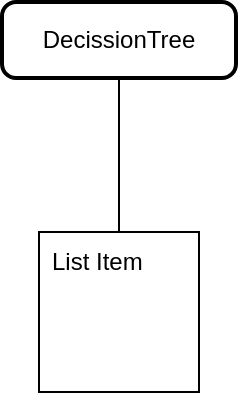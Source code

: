 <mxfile version="21.6.5" type="github">
  <diagram name="Page-1" id="dw2B5zM220cwQ2C_lmCP">
    <mxGraphModel dx="880" dy="470" grid="1" gridSize="10" guides="1" tooltips="1" connect="1" arrows="1" fold="1" page="1" pageScale="1" pageWidth="850" pageHeight="1100" math="0" shadow="0">
      <root>
        <mxCell id="0" />
        <mxCell id="1" parent="0" />
        <mxCell id="xToHTT3VNN6i4KSnR3Zl-3" value="" style="edgeStyle=orthogonalEdgeStyle;rounded=0;orthogonalLoop=1;jettySize=auto;html=1;" edge="1" parent="1" source="2" target="xToHTT3VNN6i4KSnR3Zl-2">
          <mxGeometry relative="1" as="geometry" />
        </mxCell>
        <mxCell id="2" value="DecissionTree" style="rounded=1;absoluteArcSize=1;arcSize=14;whiteSpace=wrap;strokeWidth=2;" parent="1" vertex="1">
          <mxGeometry x="15" y="15" width="117" height="38" as="geometry" />
        </mxCell>
        <mxCell id="xToHTT3VNN6i4KSnR3Zl-2" value="" style="shape=waypoint;sketch=0;size=6;pointerEvents=1;points=[];fillColor=default;resizable=0;rotatable=0;perimeter=centerPerimeter;snapToPoint=1;rounded=1;arcSize=14;strokeWidth=2;" vertex="1" parent="1">
          <mxGeometry x="63.5" y="142" width="20" height="20" as="geometry" />
        </mxCell>
        <mxCell id="xToHTT3VNN6i4KSnR3Zl-4" value="" style="whiteSpace=wrap;html=1;aspect=fixed;" vertex="1" parent="1">
          <mxGeometry x="33.5" y="130" width="80" height="80" as="geometry" />
        </mxCell>
        <mxCell id="xToHTT3VNN6i4KSnR3Zl-5" value="List Item" style="text;strokeColor=none;fillColor=none;align=left;verticalAlign=middle;spacingLeft=4;spacingRight=4;overflow=hidden;points=[[0,0.5],[1,0.5]];portConstraint=eastwest;rotatable=0;whiteSpace=wrap;html=1;" vertex="1" parent="1">
          <mxGeometry x="33.5" y="130" width="80" height="30" as="geometry" />
        </mxCell>
      </root>
    </mxGraphModel>
  </diagram>
</mxfile>
